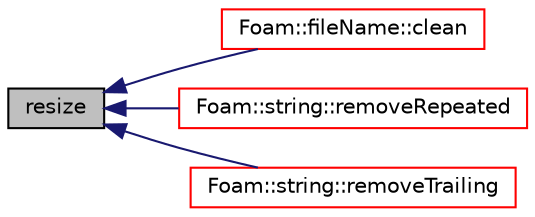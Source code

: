 digraph "resize"
{
  bgcolor="transparent";
  edge [fontname="Helvetica",fontsize="10",labelfontname="Helvetica",labelfontsize="10"];
  node [fontname="Helvetica",fontsize="10",shape=record];
  rankdir="LR";
  Node1 [label="resize",height=0.2,width=0.4,color="black", fillcolor="grey75", style="filled", fontcolor="black"];
  Node1 -> Node2 [dir="back",color="midnightblue",fontsize="10",style="solid",fontname="Helvetica"];
  Node2 [label="Foam::fileName::clean",height=0.2,width=0.4,color="red",URL="$a00790.html#a128b48326f706cdc6ecf2644993c020c",tooltip="Cleanup file name. "];
  Node1 -> Node3 [dir="back",color="midnightblue",fontsize="10",style="solid",fontname="Helvetica"];
  Node3 [label="Foam::string::removeRepeated",height=0.2,width=0.4,color="red",URL="$a02529.html#ad0e6d864723bb4f80c63c129a6d596dd",tooltip="Remove repeated characters returning true if string changed. "];
  Node1 -> Node4 [dir="back",color="midnightblue",fontsize="10",style="solid",fontname="Helvetica"];
  Node4 [label="Foam::string::removeTrailing",height=0.2,width=0.4,color="red",URL="$a02529.html#a430ddc9da137170d3f881c8d753dcd15",tooltip="Remove trailing character returning true if string changed. "];
}
